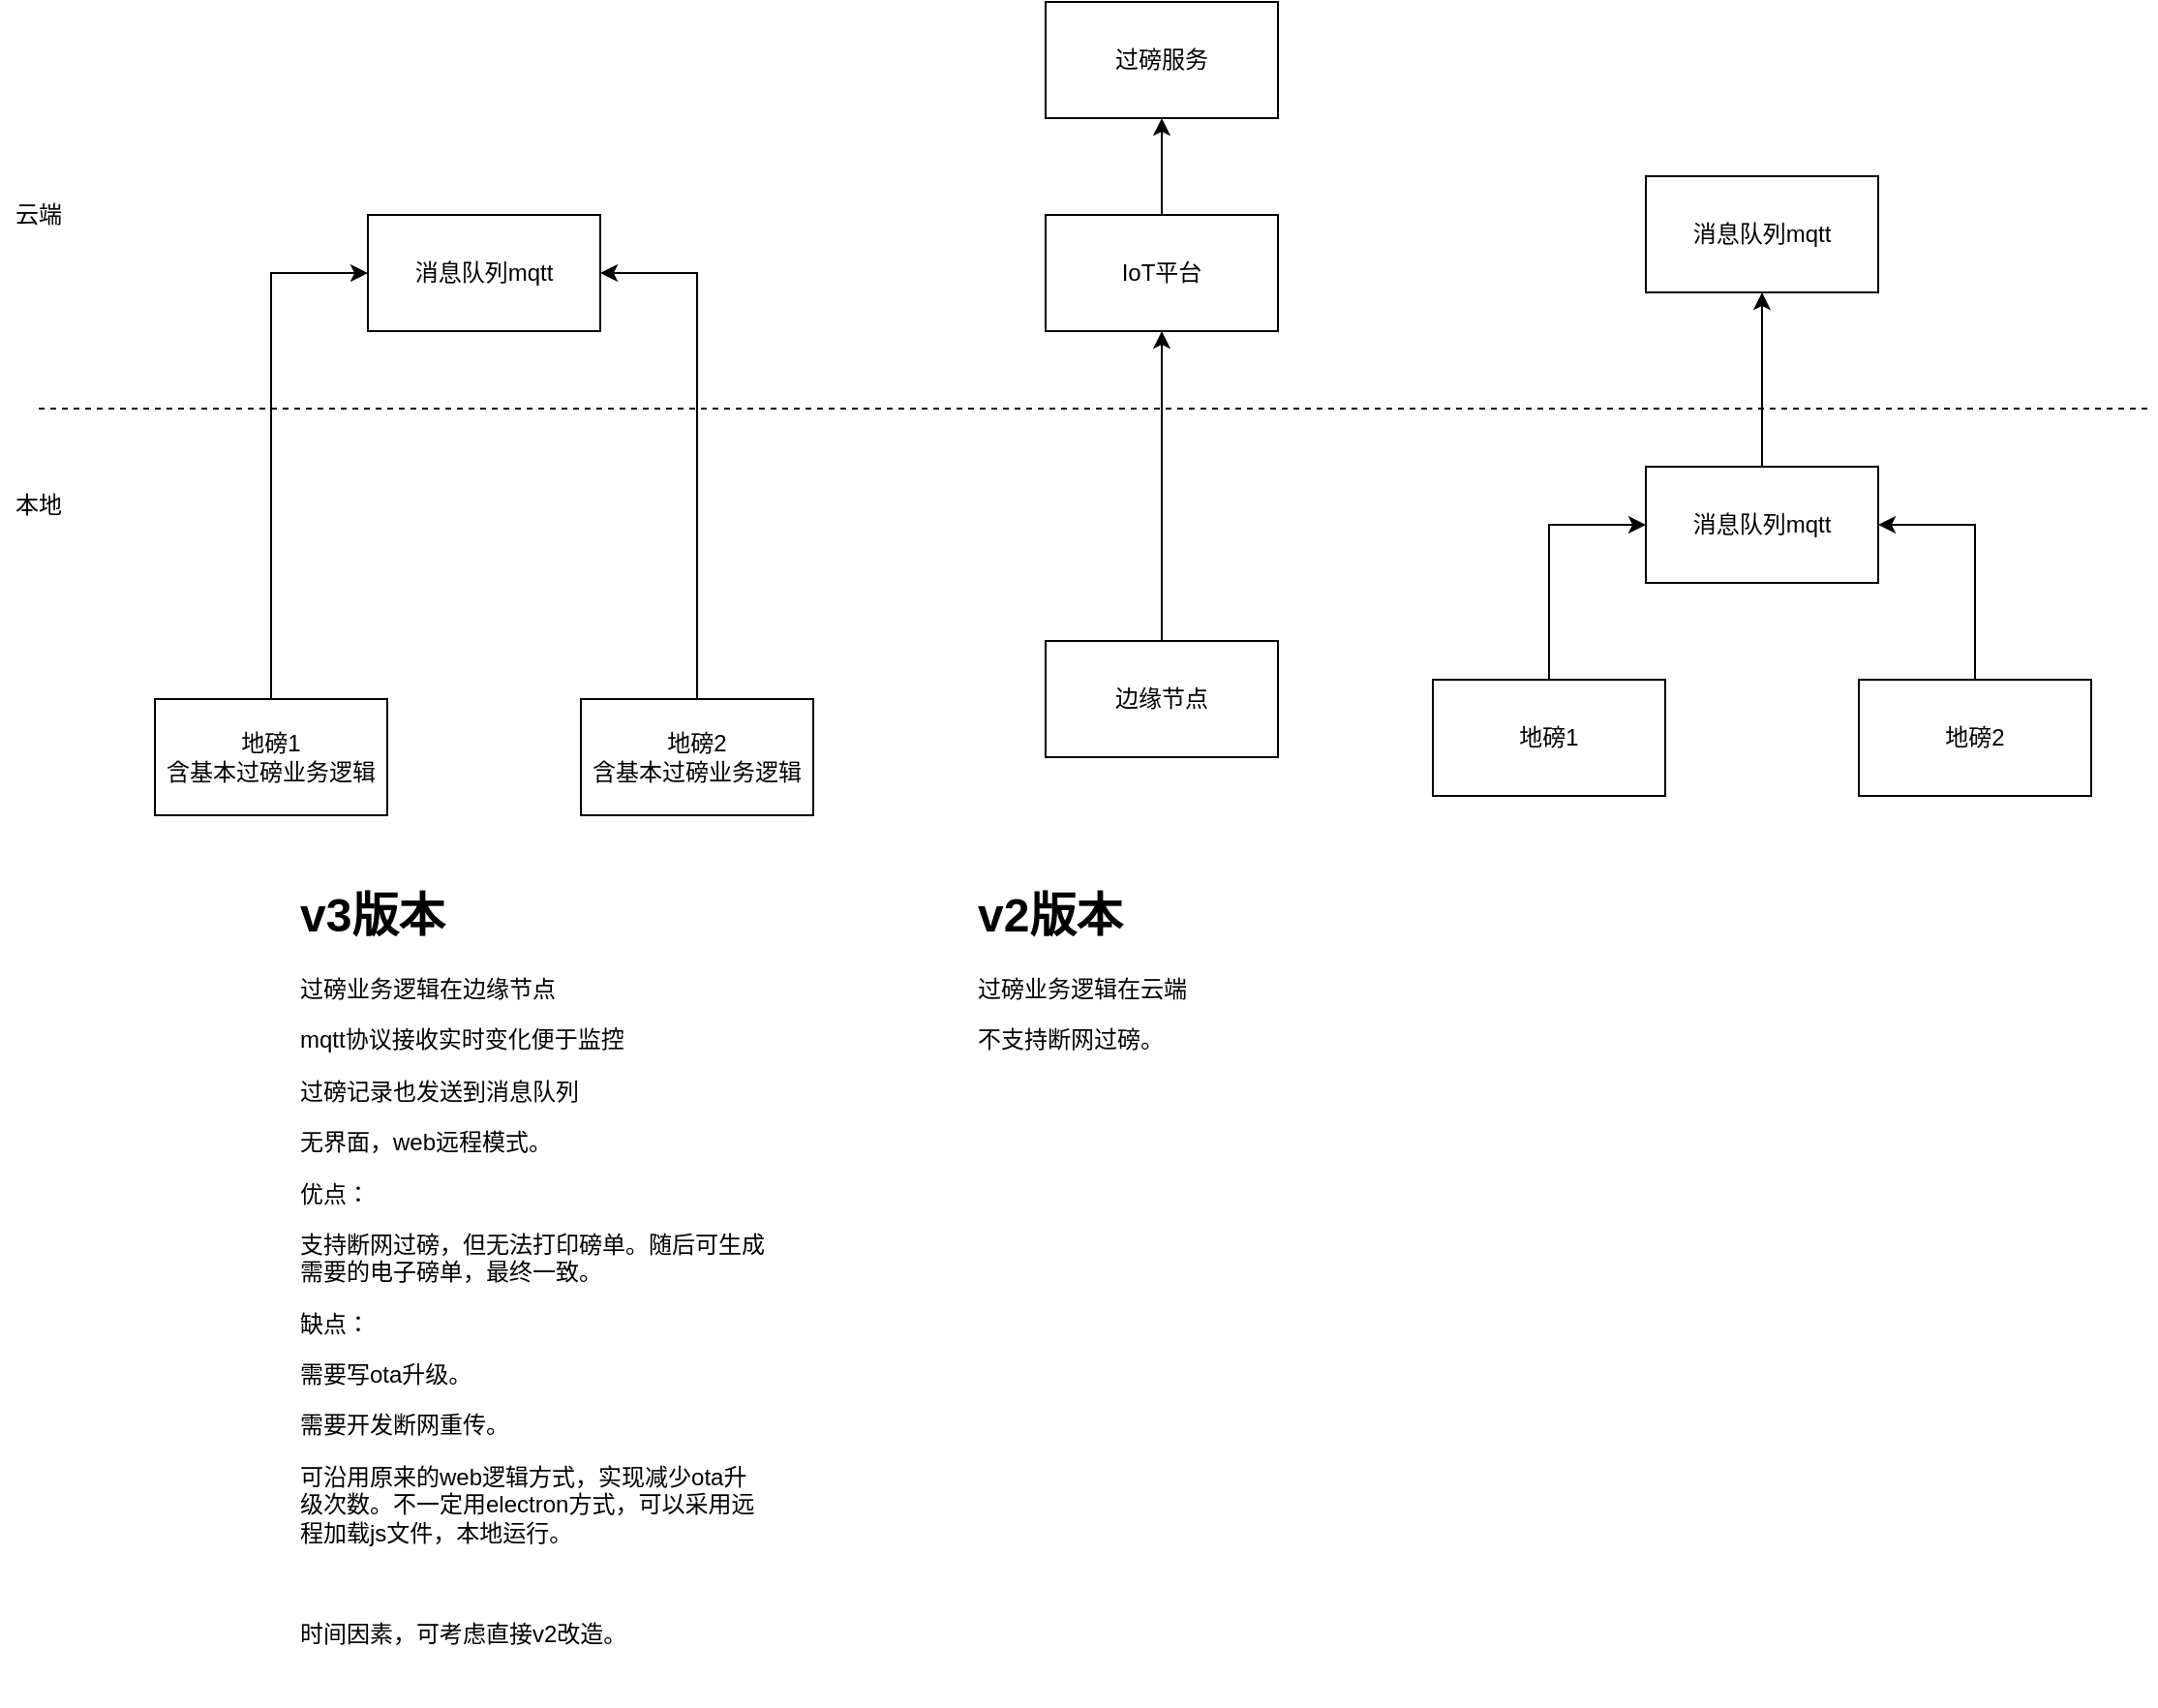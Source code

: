 <mxfile version="14.6.6" type="github">
  <diagram id="xEzvbHc2wVUWec-voi2f" name="Page-1">
    <mxGraphModel dx="901" dy="619" grid="1" gridSize="10" guides="1" tooltips="1" connect="1" arrows="1" fold="1" page="1" pageScale="1" pageWidth="827" pageHeight="1169" math="0" shadow="0">
      <root>
        <mxCell id="0" />
        <mxCell id="1" parent="0" />
        <mxCell id="wUHCLOmeRVV4cEU-SdVx-8" style="edgeStyle=orthogonalEdgeStyle;rounded=0;orthogonalLoop=1;jettySize=auto;html=1;exitX=0.5;exitY=0;exitDx=0;exitDy=0;entryX=0;entryY=0.5;entryDx=0;entryDy=0;" edge="1" parent="1" source="wUHCLOmeRVV4cEU-SdVx-1" target="wUHCLOmeRVV4cEU-SdVx-7">
          <mxGeometry relative="1" as="geometry" />
        </mxCell>
        <mxCell id="wUHCLOmeRVV4cEU-SdVx-1" value="地磅1&lt;br&gt;含基本过磅业务逻辑" style="rounded=0;whiteSpace=wrap;html=1;" vertex="1" parent="1">
          <mxGeometry x="160" y="390" width="120" height="60" as="geometry" />
        </mxCell>
        <mxCell id="wUHCLOmeRVV4cEU-SdVx-2" value="" style="endArrow=none;dashed=1;html=1;" edge="1" parent="1">
          <mxGeometry width="50" height="50" relative="1" as="geometry">
            <mxPoint x="100" y="240" as="sourcePoint" />
            <mxPoint x="1192" y="240" as="targetPoint" />
          </mxGeometry>
        </mxCell>
        <mxCell id="wUHCLOmeRVV4cEU-SdVx-3" value="云端" style="text;html=1;strokeColor=none;fillColor=none;align=center;verticalAlign=middle;whiteSpace=wrap;rounded=0;" vertex="1" parent="1">
          <mxGeometry x="80" y="130" width="40" height="20" as="geometry" />
        </mxCell>
        <mxCell id="wUHCLOmeRVV4cEU-SdVx-4" value="本地" style="text;html=1;strokeColor=none;fillColor=none;align=center;verticalAlign=middle;whiteSpace=wrap;rounded=0;" vertex="1" parent="1">
          <mxGeometry x="80" y="280" width="40" height="20" as="geometry" />
        </mxCell>
        <mxCell id="wUHCLOmeRVV4cEU-SdVx-9" style="edgeStyle=orthogonalEdgeStyle;rounded=0;orthogonalLoop=1;jettySize=auto;html=1;exitX=0.5;exitY=0;exitDx=0;exitDy=0;entryX=1;entryY=0.5;entryDx=0;entryDy=0;" edge="1" parent="1" source="wUHCLOmeRVV4cEU-SdVx-5" target="wUHCLOmeRVV4cEU-SdVx-7">
          <mxGeometry relative="1" as="geometry" />
        </mxCell>
        <mxCell id="wUHCLOmeRVV4cEU-SdVx-5" value="地磅2&lt;br&gt;含基本过磅业务逻辑" style="rounded=0;whiteSpace=wrap;html=1;" vertex="1" parent="1">
          <mxGeometry x="380" y="390" width="120" height="60" as="geometry" />
        </mxCell>
        <mxCell id="wUHCLOmeRVV4cEU-SdVx-7" value="消息队列mqtt" style="rounded=0;whiteSpace=wrap;html=1;shadow=0;" vertex="1" parent="1">
          <mxGeometry x="270" y="140" width="120" height="60" as="geometry" />
        </mxCell>
        <mxCell id="wUHCLOmeRVV4cEU-SdVx-17" style="edgeStyle=orthogonalEdgeStyle;rounded=0;orthogonalLoop=1;jettySize=auto;html=1;exitX=0.5;exitY=0;exitDx=0;exitDy=0;" edge="1" parent="1" source="wUHCLOmeRVV4cEU-SdVx-13" target="wUHCLOmeRVV4cEU-SdVx-15">
          <mxGeometry relative="1" as="geometry" />
        </mxCell>
        <mxCell id="wUHCLOmeRVV4cEU-SdVx-13" value="边缘节点" style="rounded=0;whiteSpace=wrap;html=1;shadow=0;" vertex="1" parent="1">
          <mxGeometry x="620" y="360" width="120" height="60" as="geometry" />
        </mxCell>
        <mxCell id="wUHCLOmeRVV4cEU-SdVx-14" value="过磅服务" style="rounded=0;whiteSpace=wrap;html=1;shadow=0;" vertex="1" parent="1">
          <mxGeometry x="620" y="30" width="120" height="60" as="geometry" />
        </mxCell>
        <mxCell id="wUHCLOmeRVV4cEU-SdVx-16" style="edgeStyle=orthogonalEdgeStyle;rounded=0;orthogonalLoop=1;jettySize=auto;html=1;exitX=0.5;exitY=0;exitDx=0;exitDy=0;" edge="1" parent="1" source="wUHCLOmeRVV4cEU-SdVx-15" target="wUHCLOmeRVV4cEU-SdVx-14">
          <mxGeometry relative="1" as="geometry" />
        </mxCell>
        <mxCell id="wUHCLOmeRVV4cEU-SdVx-15" value="IoT平台" style="rounded=0;whiteSpace=wrap;html=1;shadow=0;" vertex="1" parent="1">
          <mxGeometry x="620" y="140" width="120" height="60" as="geometry" />
        </mxCell>
        <mxCell id="wUHCLOmeRVV4cEU-SdVx-18" style="edgeStyle=orthogonalEdgeStyle;rounded=0;orthogonalLoop=1;jettySize=auto;html=1;exitX=0.5;exitY=0;exitDx=0;exitDy=0;entryX=0;entryY=0.5;entryDx=0;entryDy=0;" edge="1" parent="1" source="wUHCLOmeRVV4cEU-SdVx-19" target="wUHCLOmeRVV4cEU-SdVx-22">
          <mxGeometry relative="1" as="geometry" />
        </mxCell>
        <mxCell id="wUHCLOmeRVV4cEU-SdVx-19" value="地磅1" style="rounded=0;whiteSpace=wrap;html=1;" vertex="1" parent="1">
          <mxGeometry x="820" y="380" width="120" height="60" as="geometry" />
        </mxCell>
        <mxCell id="wUHCLOmeRVV4cEU-SdVx-20" style="edgeStyle=orthogonalEdgeStyle;rounded=0;orthogonalLoop=1;jettySize=auto;html=1;exitX=0.5;exitY=0;exitDx=0;exitDy=0;entryX=1;entryY=0.5;entryDx=0;entryDy=0;" edge="1" parent="1" source="wUHCLOmeRVV4cEU-SdVx-21" target="wUHCLOmeRVV4cEU-SdVx-22">
          <mxGeometry relative="1" as="geometry" />
        </mxCell>
        <mxCell id="wUHCLOmeRVV4cEU-SdVx-21" value="地磅2" style="rounded=0;whiteSpace=wrap;html=1;" vertex="1" parent="1">
          <mxGeometry x="1040" y="380" width="120" height="60" as="geometry" />
        </mxCell>
        <mxCell id="wUHCLOmeRVV4cEU-SdVx-24" style="edgeStyle=orthogonalEdgeStyle;rounded=0;orthogonalLoop=1;jettySize=auto;html=1;exitX=0.5;exitY=0;exitDx=0;exitDy=0;entryX=0.5;entryY=1;entryDx=0;entryDy=0;" edge="1" parent="1" source="wUHCLOmeRVV4cEU-SdVx-22" target="wUHCLOmeRVV4cEU-SdVx-23">
          <mxGeometry relative="1" as="geometry" />
        </mxCell>
        <mxCell id="wUHCLOmeRVV4cEU-SdVx-22" value="消息队列mqtt" style="rounded=0;whiteSpace=wrap;html=1;shadow=0;" vertex="1" parent="1">
          <mxGeometry x="930" y="270" width="120" height="60" as="geometry" />
        </mxCell>
        <mxCell id="wUHCLOmeRVV4cEU-SdVx-23" value="消息队列mqtt" style="rounded=0;whiteSpace=wrap;html=1;shadow=0;" vertex="1" parent="1">
          <mxGeometry x="930" y="120" width="120" height="60" as="geometry" />
        </mxCell>
        <mxCell id="wUHCLOmeRVV4cEU-SdVx-25" value="&lt;h1&gt;v3版本&lt;/h1&gt;&lt;p&gt;过磅业务逻辑在边缘节点&lt;/p&gt;&lt;p&gt;mqtt协议接收实时变化便于监控&lt;/p&gt;&lt;p&gt;过磅记录也发送到消息队列&lt;/p&gt;&lt;p&gt;无界面，web远程模式。&lt;/p&gt;&lt;p&gt;优点：&lt;/p&gt;&lt;p&gt;支持断网过磅，但无法打印磅单。随后可生成需要的电子磅单，最终一致。&lt;/p&gt;&lt;p&gt;缺点：&lt;/p&gt;&lt;p&gt;需要写ota升级。&lt;/p&gt;&lt;p&gt;需要开发断网重传。&lt;/p&gt;&lt;p&gt;可沿用原来的web逻辑方式，实现减少ota升级次数。不一定用electron方式，可以采用远程加载js文件，本地运行。&lt;/p&gt;&lt;p&gt;&lt;br&gt;&lt;/p&gt;&lt;p&gt;时间因素，可考虑直接v2改造。&lt;/p&gt;" style="text;html=1;strokeColor=none;fillColor=none;spacing=5;spacingTop=-20;whiteSpace=wrap;overflow=hidden;rounded=0;shadow=0;" vertex="1" parent="1">
          <mxGeometry x="230" y="482" width="250" height="428" as="geometry" />
        </mxCell>
        <mxCell id="wUHCLOmeRVV4cEU-SdVx-26" value="&lt;h1&gt;v2版本&lt;/h1&gt;&lt;p&gt;过磅业务逻辑在云端&lt;/p&gt;&lt;p&gt;不支持断网过磅。&lt;/p&gt;" style="text;html=1;strokeColor=none;fillColor=none;spacing=5;spacingTop=-20;whiteSpace=wrap;overflow=hidden;rounded=0;shadow=0;" vertex="1" parent="1">
          <mxGeometry x="580" y="482" width="235" height="205" as="geometry" />
        </mxCell>
      </root>
    </mxGraphModel>
  </diagram>
</mxfile>
